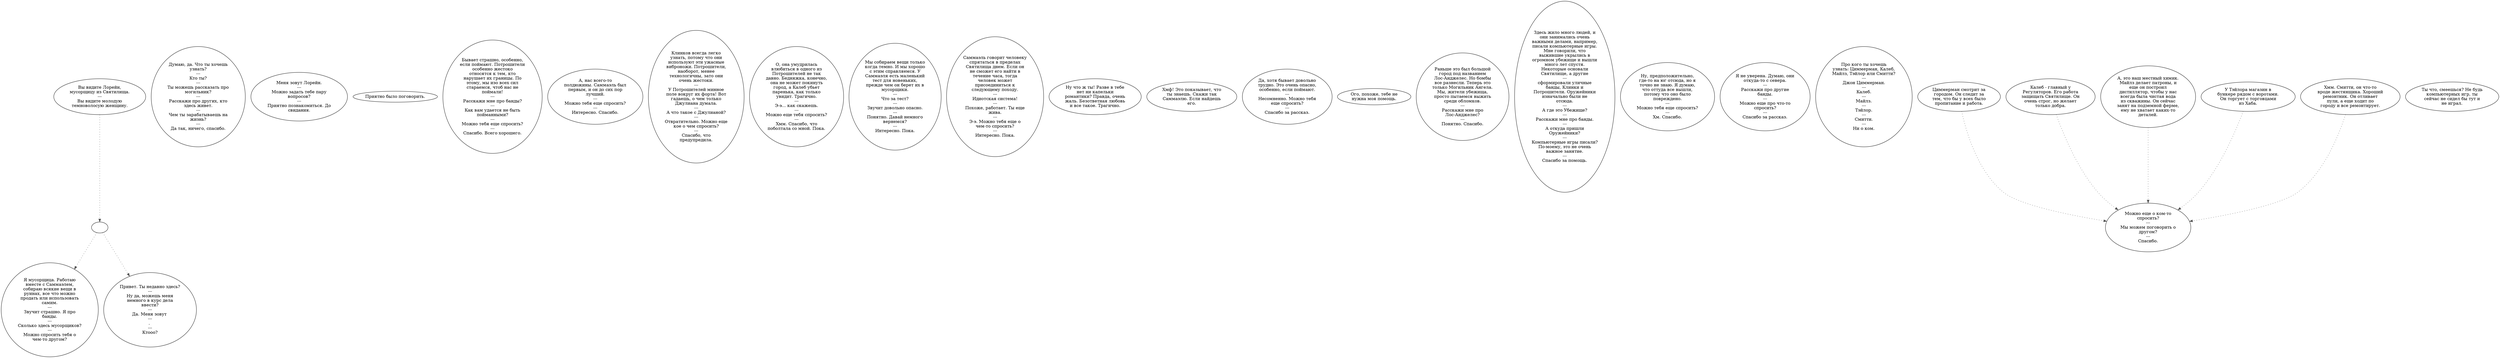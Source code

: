 digraph lorrian {
  "start" [style=filled       fillcolor="#FFFFFF"       color="#000000"]
  "start" -> "do_dialogue" [style=dotted color="#555555"]
  "start" [label="Вы видите Лорейн,\nмусорщицу из Святилища.\n---\nВы видите молодую\nтемноволосую женщину."]
  "do_dialogue" [style=filled       fillcolor="#FFFFFF"       color="#000000"]
  "do_dialogue" -> "Lorri04" [style=dotted color="#555555"]
  "do_dialogue" -> "Lorri01" [style=dotted color="#555555"]
  "do_dialogue" [label=""]
  "Lorri01" [style=filled       fillcolor="#FFFFFF"       color="#000000"]
  "Lorri01" [label="Привет. Ты недавно здесь?\n---\nНу да, можешь меня\nнемного в курс дела\nввести?\n---\nДа. Меня зовут \n---\n. \n---\nКтооо?"]
  "Lorri02" [style=filled       fillcolor="#FFFFFF"       color="#000000"]
  "Lorri02" [label="Думаю, да. Что ты хочешь\nузнать?\n---\nКто ты?\n---\nТы можешь рассказать про\nмогильник?\n---\nРасскажи про других, кто\nздесь живет.\n---\nЧем ты зарабатываешь на\nжизнь?\n---\nДа так, ничего, спасибо."]
  "Lorri03" [style=filled       fillcolor="#FFFFFF"       color="#000000"]
  "Lorri03" [label="Меня зовут Лорейн.\n---\nМожно задать тебе пару\nвопросов?\n---\nПриятно познакомиться. До\nсвидания."]
  "Lorri04" [style=filled       fillcolor="#FFFFFF"       color="#000000"]
  "Lorri04" [label="Я мусорщица. Работаю\nвместе с Саммаэлем,\nсобираю всякие вещи в\nруинах, все что можно\nпродать или использовать\nсамим.\n---\nЗвучит страшно. Я про\nбанды.\n---\nСколько здесь мусорщиков?\n---\nМожно спросить тебя о\nчем-то другом?"]
  "Lorri05" [style=filled       fillcolor="#FFFFFF"       color="#000000"]
  "Lorri05" [label="Приятно было поговорить."]
  "Lorri06" [style=filled       fillcolor="#FFFFFF"       color="#000000"]
  "Lorri06" [label="Бывает страшно, особенно,\nесли поймают. Потрошители\nособенно жестоко\nотносятся к тем, кто\nнарушает их границы. По\nэтому, мы изо всех сил\nстараемся, чтоб нас не\nпоймали!\n---\nРасскажи мне про банды?\n---\nКак вам удается не быть\nпойманными?\n---\nМожно тебя еще спросить?\n---\nСпасибо. Всего хорошего."]
  "Lorri07" [style=filled       fillcolor="#FFFFFF"       color="#000000"]
  "Lorri07" [label="А, нас всего-то\nполдюжины. Саммаэль был\nпервым, и он до сих пор\nлучший.\n---\nМожно тебя еще спросить?\n---\nИнтересно. Спасибо."]
  "Lorri08" [style=filled       fillcolor="#FFFFFF"       color="#000000"]
  "Lorri08" [label="Клинков всегда легко\nузнать, потому что они\nиспользуют эти ужасные\nвиброножи. Потрошители,\nнаоборот, менее\nтехнологичны, зато они\nочень жестоки.\n---\nУ Потрошителей минное\nполе вокруг их форта! Вот\nгадаешь, о чем только\nДжулиана думала.\n---\nА что такое с Джулианой?\n---\nОтвратительно. Можно еще\nкое о чем спросить?\n---\nСпасибо, что\nпредупредила."]
  "Lorri09" [style=filled       fillcolor="#FFFFFF"       color="#000000"]
  "Lorri09" [label="О, она умудрилась\nвлюбиться в одного из\nПотрошителей не так\nдавно. Бедняжка, конечно,\nона не может покинуть\nгород, а Калеб убьет\nпаренька, как только\nувидит. Трагично.\n---\nЭ-э... как скажешь.\n---\nМожно еще тебя спросить?\n---\nХмм. Спасибо, что\nпоболтала со мной. Пока."]
  "Lorri10" [style=filled       fillcolor="#FFFFFF"       color="#000000"]
  "Lorri10" [label="Мы собираем вещи только\nкогда темно. И мы хорошо\nс этим справляемся. У\nСаммаэля есть маленький\nтест для новеньких,\nпрежде чем он берет их в\nмусорщики.\n---\nЧто за тест?\n---\nЗвучит довольно опасно.\n---\nПонятно. Давай немного\nвернемся?\n---\nИнтересно. Пока."]
  "Lorri11" [style=filled       fillcolor="#FFFFFF"       color="#000000"]
  "Lorri11" [label="Саммаэль говорит человеку\nспрятаться в пределах\nСвятилища днем. Если он\nне сможет его найти в\nтечение часа, тогда\nчеловек может\nприсоединиться к\nследующему походу.\n---\nИдиотская система!\n---\nПохоже, работает. Ты еще\nжива.\n---\nЭ-э. Можно тебя еще о\nчем-то спросить?\n---\nИнтересно. Пока."]
  "Lorri12" [style=filled       fillcolor="#FFFFFF"       color="#000000"]
  "Lorri12" [label="Ну что ж ты! Разве в тебе\nнет ни капельки\nромантики? Правда, очень\nжаль. Безответная любовь\nи все такое. Трагично."]
  "Lorri13" [style=filled       fillcolor="#FFFFFF"       color="#000000"]
  "Lorri13" [label="Хмф! Это показывает, что\nты знаешь. Скажи так\nСаммаэлю. Если найдешь\nего."]
  "Lorri14" [style=filled       fillcolor="#FFFFFF"       color="#000000"]
  "Lorri14" [label="Да, хотя бывает довольно\nтрудно. Это очень опасно,\nособенно, если поймают.\n---\nНесомненно. Можно тебя\nеще спросить?\n---\nСпасибо за рассказ."]
  "Lorri15" [style=filled       fillcolor="#FFFFFF"       color="#000000"]
  "Lorri15" [label="Ого, похоже, тебе не\nнужна моя помощь."]
  "Lorri16" [style=filled       fillcolor="#FFFFFF"       color="#000000"]
  "Lorri16" [label="Раньше это был большой\nгород под названием\nЛос-Анджелес. Но бомбы\nвсе разнесли. Теперь это\nтолько Могильник Ангела.\nМы, жители убежища,\nпросто пытаемся выжить\nсреди обломков.\n---\nРасскажи мне про\nЛос-Анджелес?\n---\nПонятно. Спасибо."]
  "Lorri17" [style=filled       fillcolor="#FFFFFF"       color="#000000"]
  "Lorri17" [label="Здесь жило много людей, и\nони занимались очень\nважными делами, например,\nписали компьютерные игры.\nМне говорили, что\nвыжившие укрылись в\nогромном убежище и вышли\nмного лет спустя.\nНекоторые основали\nСвятилище, а другие\n---\nсформировали уличные\nбанды, Клинки и\nПотрошители. Оружейники\nизначально были не\nотсюда.\n---\nА где это Убежище?\n---\nРасскажи мне про банды.\n---\nА откуда пришли\nОружейники?\n---\nКомпьютерные игры писали?\nПо-моему, это не очень\nважное занятие.\n---\nСпасибо за помощь."]
  "Lorri18" [style=filled       fillcolor="#FFFFFF"       color="#000000"]
  "Lorri18" [label="Ну, предположительно,\nгде-то на юг отсюда, но я\nточно не знаю. Я думаю,\nчто оттуда все вышли,\nпотому что оно было\nповреждено.\n---\nМожно тебя еще спросить?\n---\nХм. Спасибо."]
  "Lorri19" [style=filled       fillcolor="#FFFFFF"       color="#000000"]
  "Lorri19" [label="Я не уверена. Думаю, они\nоткуда-то с севера.\n---\nРасскажи про другие\nбанды.\n---\nМожно еще про что-то\nспросить?\n---\nСпасибо за рассказ."]
  "Lorri20" [style=filled       fillcolor="#FFFFFF"       color="#000000"]
  "Lorri20" [label="Про кого ты хочешь\nузнать: Циммерман, Калеб,\nМайлз, Тэйлор или Смитти?\n---\nДжон Циммерман.\n---\nКалеб.\n---\nМайлз.\n---\nТэйлор.\n---\nСмитти.\n---\nНи о ком."]
  "Lorri21" [style=filled       fillcolor="#FFFFFF"       color="#000000"]
  "Lorri21" -> "Lorri26" [style=dotted color="#555555"]
  "Lorri21" [label="Циммерман смотрит за\nгородом. Он следит за\nтем, что бы у всех было\nпропитание и работа."]
  "Lorri22" [style=filled       fillcolor="#FFFFFF"       color="#000000"]
  "Lorri22" -> "Lorri26" [style=dotted color="#555555"]
  "Lorri22" [label="Калеб - главный у\nРегуляторов. Его работа\nзащищать Святилище. Он\nочень строг, но желает\nтолько добра."]
  "Lorri23" [style=filled       fillcolor="#FFFFFF"       color="#000000"]
  "Lorri23" -> "Lorri26" [style=dotted color="#555555"]
  "Lorri23" [label="А, это наш местный химик.\nМайлз делает патроны, и\nеще он построил\nдистиллятор, чтобы у нас\nвсегда была чистая вода\nиз скважины. Он сейчас\nзанят на подземной ферме,\nему не хватает каких-то\nдеталей."]
  "Lorri24" [style=filled       fillcolor="#FFFFFF"       color="#000000"]
  "Lorri24" -> "Lorri26" [style=dotted color="#555555"]
  "Lorri24" [label="У Тэйлора магазин в\nбункере рядом с воротами.\nОн торгует с торговцами\nиз Хаба."]
  "Lorri25" [style=filled       fillcolor="#FFFFFF"       color="#000000"]
  "Lorri25" -> "Lorri26" [style=dotted color="#555555"]
  "Lorri25" [label="Хмм. Смитти, он что-то\nвроде жестянщика. Хороший\nремонтник. Он отливает\nпули, а еще ходит по\nгороду и все ремонтирует."]
  "Lorri26" [style=filled       fillcolor="#FFFFFF"       color="#000000"]
  "Lorri26" [label="Можно еще о ком-то\nспросить?\n---\nМы можем поговорить о\nдругом?\n---\nСпасибо."]
  "Lorri27" [style=filled       fillcolor="#FFFFFF"       color="#000000"]
  "Lorri27" [label="Ты что, смеешься? Не будь\nкомпьютерных игр, ты\nсейчас не сидел бы тут и\nне играл."]
}
